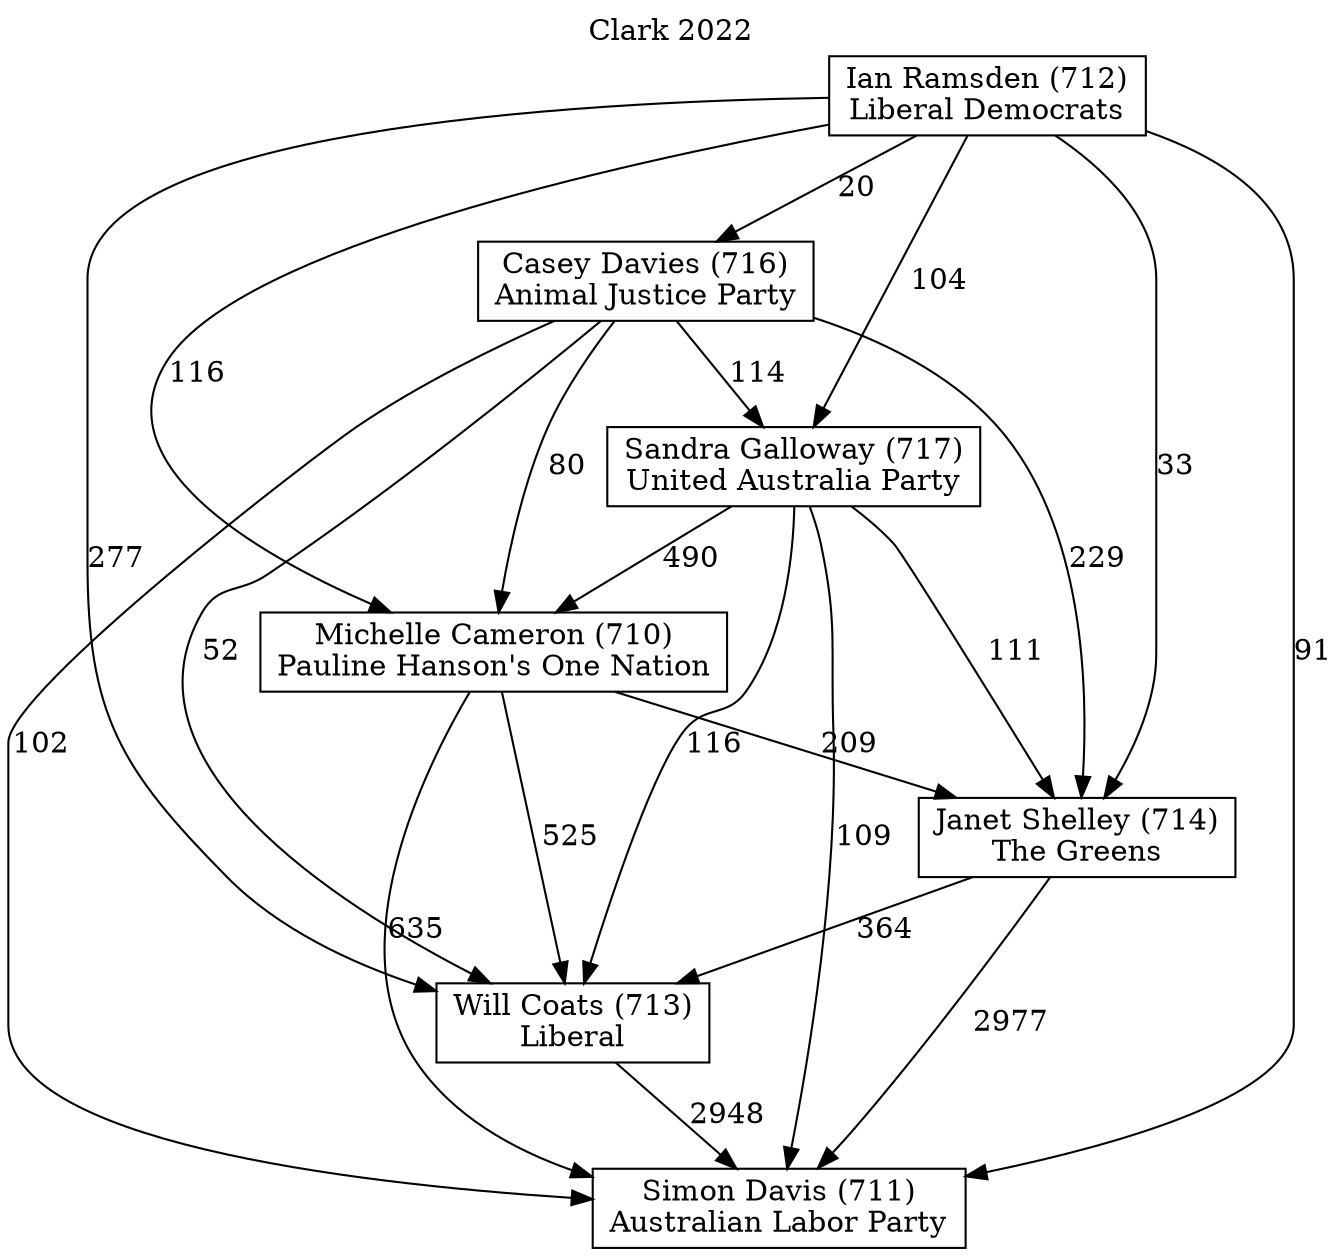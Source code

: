 // House preference flow
digraph "Simon Davis (711)_Clark_2022" {
	graph [label="Clark 2022" labelloc=t mclimit=10]
	node [shape=box]
	"Will Coats (713)" [label="Will Coats (713)
Liberal"]
	"Simon Davis (711)" [label="Simon Davis (711)
Australian Labor Party"]
	"Michelle Cameron (710)" [label="Michelle Cameron (710)
Pauline Hanson's One Nation"]
	"Janet Shelley (714)" [label="Janet Shelley (714)
The Greens"]
	"Casey Davies (716)" [label="Casey Davies (716)
Animal Justice Party"]
	"Ian Ramsden (712)" [label="Ian Ramsden (712)
Liberal Democrats"]
	"Sandra Galloway (717)" [label="Sandra Galloway (717)
United Australia Party"]
	"Casey Davies (716)" -> "Will Coats (713)" [label=52]
	"Michelle Cameron (710)" -> "Simon Davis (711)" [label=635]
	"Casey Davies (716)" -> "Michelle Cameron (710)" [label=80]
	"Ian Ramsden (712)" -> "Will Coats (713)" [label=277]
	"Janet Shelley (714)" -> "Will Coats (713)" [label=364]
	"Sandra Galloway (717)" -> "Will Coats (713)" [label=116]
	"Casey Davies (716)" -> "Simon Davis (711)" [label=102]
	"Casey Davies (716)" -> "Sandra Galloway (717)" [label=114]
	"Casey Davies (716)" -> "Janet Shelley (714)" [label=229]
	"Ian Ramsden (712)" -> "Sandra Galloway (717)" [label=104]
	"Ian Ramsden (712)" -> "Janet Shelley (714)" [label=33]
	"Michelle Cameron (710)" -> "Janet Shelley (714)" [label=209]
	"Sandra Galloway (717)" -> "Michelle Cameron (710)" [label=490]
	"Sandra Galloway (717)" -> "Janet Shelley (714)" [label=111]
	"Ian Ramsden (712)" -> "Michelle Cameron (710)" [label=116]
	"Ian Ramsden (712)" -> "Casey Davies (716)" [label=20]
	"Michelle Cameron (710)" -> "Will Coats (713)" [label=525]
	"Will Coats (713)" -> "Simon Davis (711)" [label=2948]
	"Janet Shelley (714)" -> "Simon Davis (711)" [label=2977]
	"Sandra Galloway (717)" -> "Simon Davis (711)" [label=109]
	"Ian Ramsden (712)" -> "Simon Davis (711)" [label=91]
}
